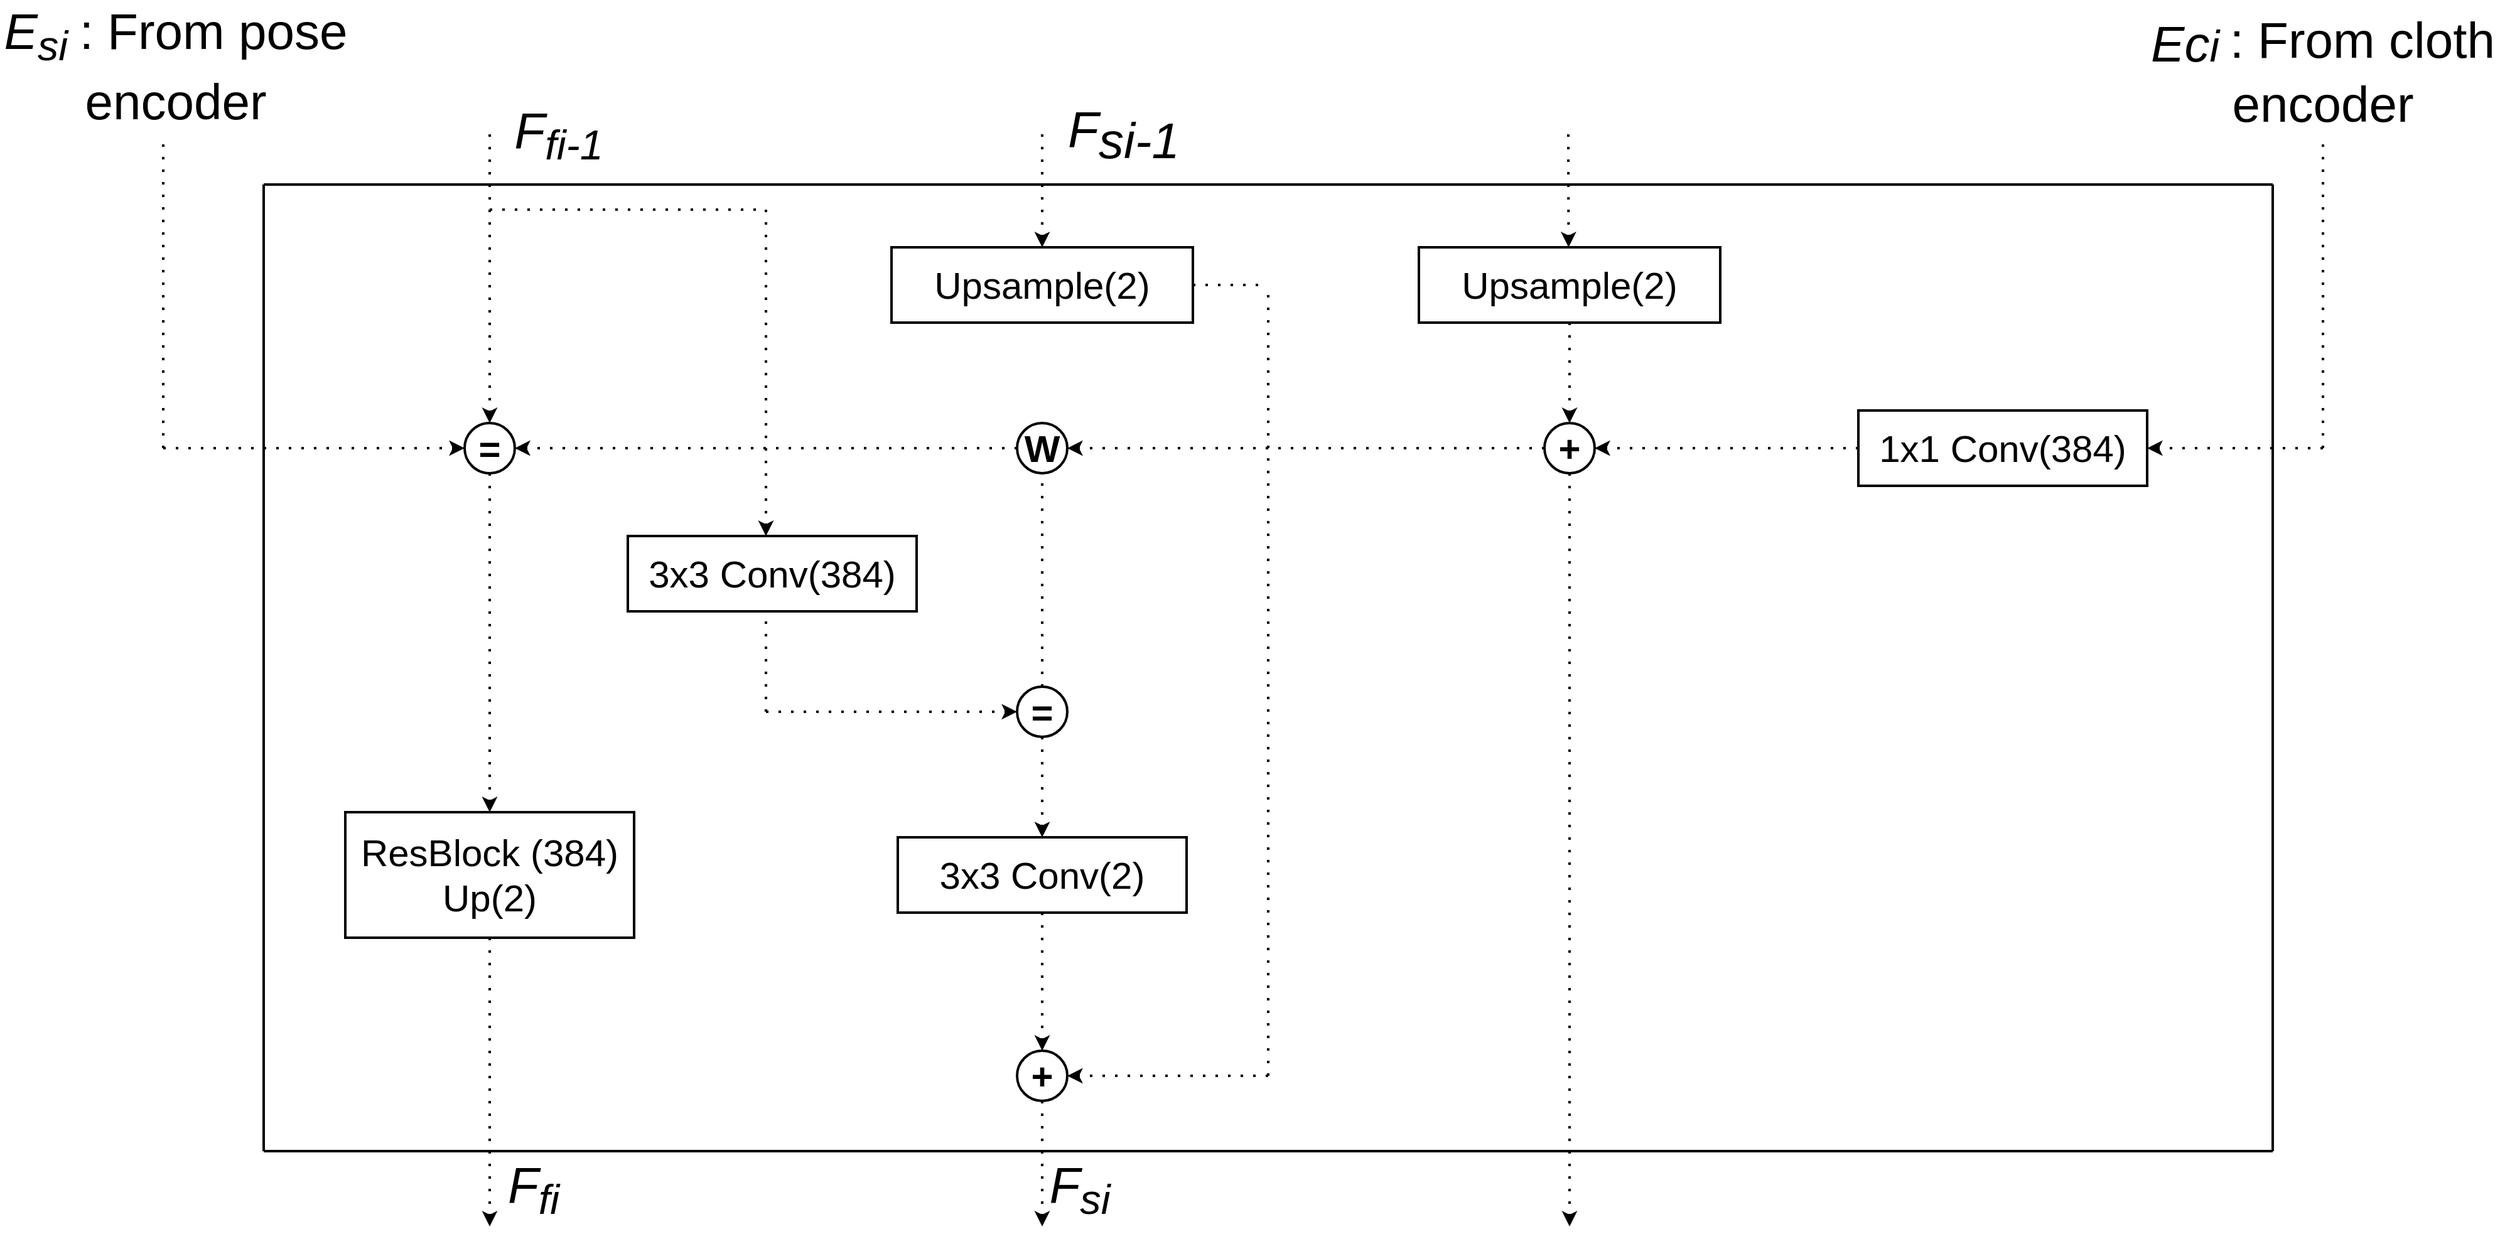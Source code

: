<mxfile>
    <diagram id="qMS3ig1vpzrSqUpysT0w" name="Page-1">
        <mxGraphModel dx="2613" dy="3697" grid="1" gridSize="10" guides="1" tooltips="1" connect="1" arrows="1" fold="1" page="1" pageScale="1" pageWidth="850" pageHeight="1100" math="0" shadow="0">
            <root>
                <mxCell id="0"/>
                <mxCell id="1" parent="0"/>
                <mxCell id="2" value="&lt;b&gt;&lt;font style=&quot;font-size: 30px;&quot;&gt;=&lt;/font&gt;&lt;/b&gt;" style="ellipse;whiteSpace=wrap;html=1;aspect=fixed;strokeWidth=2;" parent="1" vertex="1">
                    <mxGeometry x="160" y="330" width="40" height="40" as="geometry"/>
                </mxCell>
                <mxCell id="3" value="&lt;b&gt;&lt;font style=&quot;font-size: 30px;&quot;&gt;W&lt;/font&gt;&lt;/b&gt;" style="ellipse;whiteSpace=wrap;html=1;aspect=fixed;strokeWidth=2;" parent="1" vertex="1">
                    <mxGeometry x="600" y="330" width="40" height="40" as="geometry"/>
                </mxCell>
                <mxCell id="4" value="&lt;span style=&quot;font-size: 30px;&quot;&gt;&lt;b&gt;+&lt;/b&gt;&lt;/span&gt;" style="ellipse;whiteSpace=wrap;html=1;aspect=fixed;strokeWidth=2;" parent="1" vertex="1">
                    <mxGeometry x="1020" y="330" width="40" height="40" as="geometry"/>
                </mxCell>
                <mxCell id="5" value="&lt;span style=&quot;font-size: 30px;&quot;&gt;Upsample(2)&lt;/span&gt;" style="rounded=0;whiteSpace=wrap;html=1;strokeWidth=2;" parent="1" vertex="1">
                    <mxGeometry x="500" y="190" width="240" height="60" as="geometry"/>
                </mxCell>
                <mxCell id="7" value="&lt;b&gt;&lt;font style=&quot;font-size: 30px;&quot;&gt;=&lt;/font&gt;&lt;/b&gt;" style="ellipse;whiteSpace=wrap;html=1;aspect=fixed;strokeWidth=2;" parent="1" vertex="1">
                    <mxGeometry x="600" y="540" width="40" height="40" as="geometry"/>
                </mxCell>
                <mxCell id="8" value="&lt;span style=&quot;font-size: 30px;&quot;&gt;3x3 Conv(384)&lt;/span&gt;" style="rounded=0;whiteSpace=wrap;html=1;strokeWidth=2;" parent="1" vertex="1">
                    <mxGeometry x="290" y="420" width="230" height="60" as="geometry"/>
                </mxCell>
                <mxCell id="9" value="&lt;span style=&quot;font-size: 30px;&quot;&gt;ResBlock (384)&lt;br&gt;Up(2)&lt;br&gt;&lt;/span&gt;" style="rounded=0;whiteSpace=wrap;html=1;strokeWidth=2;" parent="1" vertex="1">
                    <mxGeometry x="65" y="640" width="230" height="100" as="geometry"/>
                </mxCell>
                <mxCell id="10" value="&lt;span style=&quot;font-size: 30px;&quot;&gt;3x3 Conv(2)&lt;/span&gt;" style="rounded=0;whiteSpace=wrap;html=1;strokeWidth=2;" parent="1" vertex="1">
                    <mxGeometry x="505" y="660" width="230" height="60" as="geometry"/>
                </mxCell>
                <mxCell id="11" value="&lt;span style=&quot;font-size: 30px;&quot;&gt;1x1 Conv(384)&lt;/span&gt;" style="rounded=0;whiteSpace=wrap;html=1;strokeWidth=2;" parent="1" vertex="1">
                    <mxGeometry x="1270" y="320" width="230" height="60" as="geometry"/>
                </mxCell>
                <mxCell id="12" value="" style="endArrow=classic;html=1;entryX=0.5;entryY=0;entryDx=0;entryDy=0;strokeWidth=2;dashed=1;dashPattern=1 4;" parent="1" target="2" edge="1">
                    <mxGeometry width="50" height="50" relative="1" as="geometry">
                        <mxPoint x="180" y="100" as="sourcePoint"/>
                        <mxPoint x="170" y="250" as="targetPoint"/>
                    </mxGeometry>
                </mxCell>
                <mxCell id="13" value="" style="endArrow=none;html=1;strokeWidth=2;dashed=1;dashPattern=1 4;" parent="1" edge="1">
                    <mxGeometry width="50" height="50" relative="1" as="geometry">
                        <mxPoint x="-80" y="350" as="sourcePoint"/>
                        <mxPoint x="-80" y="100" as="targetPoint"/>
                    </mxGeometry>
                </mxCell>
                <mxCell id="14" value="" style="endArrow=classic;html=1;entryX=0;entryY=0.5;entryDx=0;entryDy=0;strokeWidth=2;dashed=1;dashPattern=1 4;" parent="1" target="2" edge="1">
                    <mxGeometry width="50" height="50" relative="1" as="geometry">
                        <mxPoint x="-80" y="350" as="sourcePoint"/>
                        <mxPoint x="90" y="280" as="targetPoint"/>
                    </mxGeometry>
                </mxCell>
                <mxCell id="15" value="" style="endArrow=classic;html=1;exitX=0.5;exitY=1;exitDx=0;exitDy=0;entryX=0.5;entryY=0;entryDx=0;entryDy=0;strokeWidth=2;dashed=1;dashPattern=1 4;" parent="1" source="2" target="9" edge="1">
                    <mxGeometry width="50" height="50" relative="1" as="geometry">
                        <mxPoint x="-40" y="500" as="sourcePoint"/>
                        <mxPoint x="10" y="450" as="targetPoint"/>
                    </mxGeometry>
                </mxCell>
                <mxCell id="16" value="" style="endArrow=classic;html=1;exitX=0;exitY=0.5;exitDx=0;exitDy=0;entryX=1;entryY=0.5;entryDx=0;entryDy=0;strokeWidth=2;dashed=1;dashPattern=1 4;" parent="1" source="3" target="2" edge="1">
                    <mxGeometry width="50" height="50" relative="1" as="geometry">
                        <mxPoint x="350" y="270" as="sourcePoint"/>
                        <mxPoint x="400" y="220" as="targetPoint"/>
                    </mxGeometry>
                </mxCell>
                <mxCell id="17" value="" style="endArrow=classic;html=1;strokeWidth=2;dashed=1;dashPattern=1 4;" parent="1" edge="1">
                    <mxGeometry width="50" height="50" relative="1" as="geometry">
                        <mxPoint x="400" y="160" as="sourcePoint"/>
                        <mxPoint x="400" y="420" as="targetPoint"/>
                    </mxGeometry>
                </mxCell>
                <mxCell id="18" value="" style="endArrow=none;html=1;strokeWidth=2;dashed=1;dashPattern=1 4;" parent="1" edge="1">
                    <mxGeometry width="50" height="50" relative="1" as="geometry">
                        <mxPoint x="180" y="160" as="sourcePoint"/>
                        <mxPoint x="400" y="160" as="targetPoint"/>
                    </mxGeometry>
                </mxCell>
                <mxCell id="19" value="" style="endArrow=classic;html=1;exitX=0;exitY=0.5;exitDx=0;exitDy=0;entryX=1;entryY=0.5;entryDx=0;entryDy=0;strokeWidth=2;dashed=1;dashPattern=1 4;" parent="1" source="4" target="3" edge="1">
                    <mxGeometry width="50" height="50" relative="1" as="geometry">
                        <mxPoint x="780" y="360" as="sourcePoint"/>
                        <mxPoint x="830" y="310" as="targetPoint"/>
                    </mxGeometry>
                </mxCell>
                <mxCell id="20" value="" style="endArrow=classic;html=1;exitX=0;exitY=0.5;exitDx=0;exitDy=0;entryX=1;entryY=0.5;entryDx=0;entryDy=0;strokeWidth=2;dashed=1;dashPattern=1 4;" parent="1" source="11" target="4" edge="1">
                    <mxGeometry width="50" height="50" relative="1" as="geometry">
                        <mxPoint x="1060" y="310" as="sourcePoint"/>
                        <mxPoint x="1110" y="260" as="targetPoint"/>
                    </mxGeometry>
                </mxCell>
                <mxCell id="21" value="&lt;span style=&quot;font-size: 30px;&quot;&gt;Upsample(2)&lt;/span&gt;" style="rounded=0;whiteSpace=wrap;html=1;strokeWidth=2;" parent="1" vertex="1">
                    <mxGeometry x="920" y="190" width="240" height="60" as="geometry"/>
                </mxCell>
                <mxCell id="22" value="" style="endArrow=classic;html=1;exitX=0.5;exitY=1;exitDx=0;exitDy=0;strokeWidth=2;dashed=1;dashPattern=1 4;" parent="1" source="9" edge="1">
                    <mxGeometry width="50" height="50" relative="1" as="geometry">
                        <mxPoint x="340" y="650" as="sourcePoint"/>
                        <mxPoint x="180" y="970" as="targetPoint"/>
                    </mxGeometry>
                </mxCell>
                <mxCell id="23" value="" style="endArrow=none;html=1;strokeWidth=2;dashed=1;dashPattern=1 4;" parent="1" edge="1">
                    <mxGeometry width="50" height="50" relative="1" as="geometry">
                        <mxPoint x="400" y="560" as="sourcePoint"/>
                        <mxPoint x="400" y="480" as="targetPoint"/>
                    </mxGeometry>
                </mxCell>
                <mxCell id="24" value="" style="endArrow=classic;html=1;entryX=0;entryY=0.5;entryDx=0;entryDy=0;strokeWidth=2;dashed=1;dashPattern=1 4;" parent="1" target="7" edge="1">
                    <mxGeometry width="50" height="50" relative="1" as="geometry">
                        <mxPoint x="400" y="560" as="sourcePoint"/>
                        <mxPoint x="490" y="510" as="targetPoint"/>
                    </mxGeometry>
                </mxCell>
                <mxCell id="25" value="" style="endArrow=none;html=1;entryX=0.5;entryY=1;entryDx=0;entryDy=0;exitX=0.5;exitY=0;exitDx=0;exitDy=0;strokeWidth=2;dashed=1;dashPattern=1 4;" parent="1" source="7" target="3" edge="1">
                    <mxGeometry width="50" height="50" relative="1" as="geometry">
                        <mxPoint x="590" y="460" as="sourcePoint"/>
                        <mxPoint x="640" y="410" as="targetPoint"/>
                    </mxGeometry>
                </mxCell>
                <mxCell id="26" value="" style="endArrow=classic;html=1;exitX=0.5;exitY=1;exitDx=0;exitDy=0;entryX=0.5;entryY=0;entryDx=0;entryDy=0;strokeWidth=2;dashed=1;dashPattern=1 4;" parent="1" source="7" target="10" edge="1">
                    <mxGeometry width="50" height="50" relative="1" as="geometry">
                        <mxPoint x="780" y="520" as="sourcePoint"/>
                        <mxPoint x="830" y="470" as="targetPoint"/>
                    </mxGeometry>
                </mxCell>
                <mxCell id="27" value="" style="endArrow=none;html=1;exitX=1;exitY=0.5;exitDx=0;exitDy=0;strokeWidth=2;dashed=1;dashPattern=1 4;" parent="1" source="5" edge="1">
                    <mxGeometry width="50" height="50" relative="1" as="geometry">
                        <mxPoint x="770" y="300" as="sourcePoint"/>
                        <mxPoint x="800" y="220" as="targetPoint"/>
                    </mxGeometry>
                </mxCell>
                <mxCell id="28" value="" style="endArrow=none;html=1;strokeWidth=2;dashed=1;dashPattern=1 4;" parent="1" edge="1">
                    <mxGeometry width="50" height="50" relative="1" as="geometry">
                        <mxPoint x="800" y="850" as="sourcePoint"/>
                        <mxPoint x="800" y="220" as="targetPoint"/>
                    </mxGeometry>
                </mxCell>
                <mxCell id="29" value="" style="endArrow=classic;html=1;entryX=1;entryY=0.5;entryDx=0;entryDy=0;strokeWidth=2;dashed=1;dashPattern=1 4;" parent="1" target="33" edge="1">
                    <mxGeometry width="50" height="50" relative="1" as="geometry">
                        <mxPoint x="800" y="850" as="sourcePoint"/>
                        <mxPoint x="840" y="730" as="targetPoint"/>
                    </mxGeometry>
                </mxCell>
                <mxCell id="30" value="" style="endArrow=classic;html=1;entryX=0.5;entryY=0;entryDx=0;entryDy=0;strokeWidth=2;dashed=1;dashPattern=1 4;" parent="1" target="5" edge="1">
                    <mxGeometry width="50" height="50" relative="1" as="geometry">
                        <mxPoint x="620" y="100" as="sourcePoint"/>
                        <mxPoint x="690" y="-100" as="targetPoint"/>
                    </mxGeometry>
                </mxCell>
                <mxCell id="31" value="" style="endArrow=classic;html=1;entryX=0.5;entryY=0;entryDx=0;entryDy=0;strokeWidth=2;dashed=1;dashPattern=1 4;" parent="1" edge="1">
                    <mxGeometry width="50" height="50" relative="1" as="geometry">
                        <mxPoint x="1039" y="100" as="sourcePoint"/>
                        <mxPoint x="1039.23" y="190" as="targetPoint"/>
                    </mxGeometry>
                </mxCell>
                <mxCell id="32" value="" style="endArrow=classic;html=1;entryX=0.5;entryY=0;entryDx=0;entryDy=0;strokeWidth=2;dashed=1;dashPattern=1 4;" parent="1" target="4" edge="1">
                    <mxGeometry width="50" height="50" relative="1" as="geometry">
                        <mxPoint x="1040" y="250" as="sourcePoint"/>
                        <mxPoint x="990" y="250" as="targetPoint"/>
                    </mxGeometry>
                </mxCell>
                <mxCell id="33" value="&lt;span style=&quot;font-size: 30px;&quot;&gt;&lt;b&gt;+&lt;/b&gt;&lt;/span&gt;" style="ellipse;whiteSpace=wrap;html=1;aspect=fixed;strokeWidth=2;" parent="1" vertex="1">
                    <mxGeometry x="600" y="830" width="40" height="40" as="geometry"/>
                </mxCell>
                <mxCell id="34" value="" style="endArrow=classic;html=1;exitX=0.5;exitY=1;exitDx=0;exitDy=0;entryX=0.5;entryY=0;entryDx=0;entryDy=0;strokeWidth=2;dashed=1;dashPattern=1 4;" parent="1" source="10" target="33" edge="1">
                    <mxGeometry width="50" height="50" relative="1" as="geometry">
                        <mxPoint x="660" y="800" as="sourcePoint"/>
                        <mxPoint x="710" y="750" as="targetPoint"/>
                    </mxGeometry>
                </mxCell>
                <mxCell id="35" value="" style="endArrow=classic;html=1;exitX=0.5;exitY=1;exitDx=0;exitDy=0;strokeWidth=2;dashed=1;dashPattern=1 4;" parent="1" source="33" edge="1">
                    <mxGeometry width="50" height="50" relative="1" as="geometry">
                        <mxPoint x="1180" y="790" as="sourcePoint"/>
                        <mxPoint x="620" y="970" as="targetPoint"/>
                    </mxGeometry>
                </mxCell>
                <mxCell id="36" value="" style="endArrow=classic;html=1;exitX=0.5;exitY=1;exitDx=0;exitDy=0;strokeWidth=2;dashed=1;dashPattern=1 4;" parent="1" source="4" edge="1">
                    <mxGeometry width="50" height="50" relative="1" as="geometry">
                        <mxPoint x="1080" y="570" as="sourcePoint"/>
                        <mxPoint x="1040" y="970" as="targetPoint"/>
                    </mxGeometry>
                </mxCell>
                <mxCell id="37" value="" style="endArrow=classic;html=1;strokeWidth=2;dashed=1;dashPattern=1 4;" parent="1" edge="1">
                    <mxGeometry width="50" height="50" relative="1" as="geometry">
                        <mxPoint x="1640" y="350" as="sourcePoint"/>
                        <mxPoint x="1500" y="350" as="targetPoint"/>
                    </mxGeometry>
                </mxCell>
                <mxCell id="38" value="" style="endArrow=none;html=1;strokeWidth=2;dashed=1;dashPattern=1 4;" parent="1" edge="1">
                    <mxGeometry width="50" height="50" relative="1" as="geometry">
                        <mxPoint x="1640" y="350" as="sourcePoint"/>
                        <mxPoint x="1640" y="100" as="targetPoint"/>
                    </mxGeometry>
                </mxCell>
                <mxCell id="40" value="" style="endArrow=none;html=1;strokeWidth=2;" parent="1" edge="1">
                    <mxGeometry width="50" height="50" relative="1" as="geometry">
                        <mxPoint y="910" as="sourcePoint"/>
                        <mxPoint y="140" as="targetPoint"/>
                    </mxGeometry>
                </mxCell>
                <mxCell id="41" value="" style="endArrow=none;html=1;strokeWidth=2;" parent="1" edge="1">
                    <mxGeometry width="50" height="50" relative="1" as="geometry">
                        <mxPoint y="910" as="sourcePoint"/>
                        <mxPoint x="1600" y="910" as="targetPoint"/>
                    </mxGeometry>
                </mxCell>
                <mxCell id="42" value="" style="endArrow=none;html=1;strokeWidth=2;" parent="1" edge="1">
                    <mxGeometry width="50" height="50" relative="1" as="geometry">
                        <mxPoint y="140" as="sourcePoint"/>
                        <mxPoint x="1600" y="140" as="targetPoint"/>
                    </mxGeometry>
                </mxCell>
                <mxCell id="43" value="" style="endArrow=none;html=1;strokeWidth=2;" parent="1" edge="1">
                    <mxGeometry width="50" height="50" relative="1" as="geometry">
                        <mxPoint x="1600" y="910" as="sourcePoint"/>
                        <mxPoint x="1600" y="140" as="targetPoint"/>
                    </mxGeometry>
                </mxCell>
                <mxCell id="44" value="&lt;span style=&quot;font-size: 40px;&quot;&gt;&lt;i&gt;F&lt;sub&gt;fi&lt;/sub&gt;&lt;/i&gt;&lt;/span&gt;" style="text;html=1;strokeColor=none;fillColor=none;align=center;verticalAlign=middle;whiteSpace=wrap;rounded=0;strokeWidth=2;" parent="1" vertex="1">
                    <mxGeometry x="130" y="910" width="170" height="60" as="geometry"/>
                </mxCell>
                <mxCell id="46" value="&lt;i style=&quot;font-size: 40px;&quot;&gt;&lt;span style=&quot;&quot;&gt;F&lt;sub&gt;si&lt;/sub&gt;&lt;/span&gt;&lt;/i&gt;" style="text;html=1;strokeColor=none;fillColor=none;align=center;verticalAlign=middle;whiteSpace=wrap;rounded=0;strokeWidth=2;" parent="1" vertex="1">
                    <mxGeometry x="565" y="910" width="170" height="60" as="geometry"/>
                </mxCell>
                <mxCell id="47" value="&lt;span style=&quot;font-size: 40px;&quot;&gt;&lt;i&gt;F&lt;sub&gt;fi-1&lt;/sub&gt;&lt;/i&gt;&lt;/span&gt;" style="text;html=1;strokeColor=none;fillColor=none;align=center;verticalAlign=middle;whiteSpace=wrap;rounded=0;strokeWidth=2;" parent="1" vertex="1">
                    <mxGeometry x="150" y="70" width="170" height="60" as="geometry"/>
                </mxCell>
                <mxCell id="48" value="&lt;i style=&quot;font-size: 40px;&quot;&gt;&lt;span style=&quot;&quot;&gt;F&lt;/span&gt;&lt;sub style=&quot;&quot;&gt;&lt;span style=&quot;font-size: 40px;&quot;&gt;s&lt;/span&gt;&lt;font style=&quot;font-size: 40px;&quot;&gt;i-1&lt;/font&gt;&lt;/sub&gt;&lt;/i&gt;" style="text;html=1;strokeColor=none;fillColor=none;align=center;verticalAlign=middle;whiteSpace=wrap;rounded=0;strokeWidth=2;" parent="1" vertex="1">
                    <mxGeometry x="600" y="70" width="170" height="60" as="geometry"/>
                </mxCell>
                <mxCell id="49" value="&lt;span style=&quot;font-size: 40px;&quot;&gt;&lt;i&gt;E&lt;/i&gt;&lt;sub style=&quot;font-style: italic;&quot;&gt;si &lt;/sub&gt;: From pose encoder&lt;/span&gt;" style="text;html=1;strokeColor=none;fillColor=none;align=center;verticalAlign=middle;whiteSpace=wrap;rounded=0;strokeWidth=2;" parent="1" vertex="1">
                    <mxGeometry x="-210" width="280" height="90" as="geometry"/>
                </mxCell>
                <mxCell id="50" value="&lt;sub style=&quot;font-style: italic;&quot;&gt;&lt;font style=&quot;font-size: 40px;&quot;&gt;Ec&lt;/font&gt;&lt;font style=&quot;font-size: 35px;&quot;&gt;i&lt;/font&gt;&lt;font style=&quot;font-size: 30px;&quot;&gt;&amp;nbsp;&lt;/font&gt;&lt;/sub&gt;&lt;span style=&quot;font-size: 40px;&quot;&gt;: From cloth encoder&lt;/span&gt;" style="text;html=1;strokeColor=none;fillColor=none;align=center;verticalAlign=middle;whiteSpace=wrap;rounded=0;strokeWidth=2;" parent="1" vertex="1">
                    <mxGeometry x="1500" y="20" width="280" height="60" as="geometry"/>
                </mxCell>
            </root>
        </mxGraphModel>
    </diagram>
</mxfile>